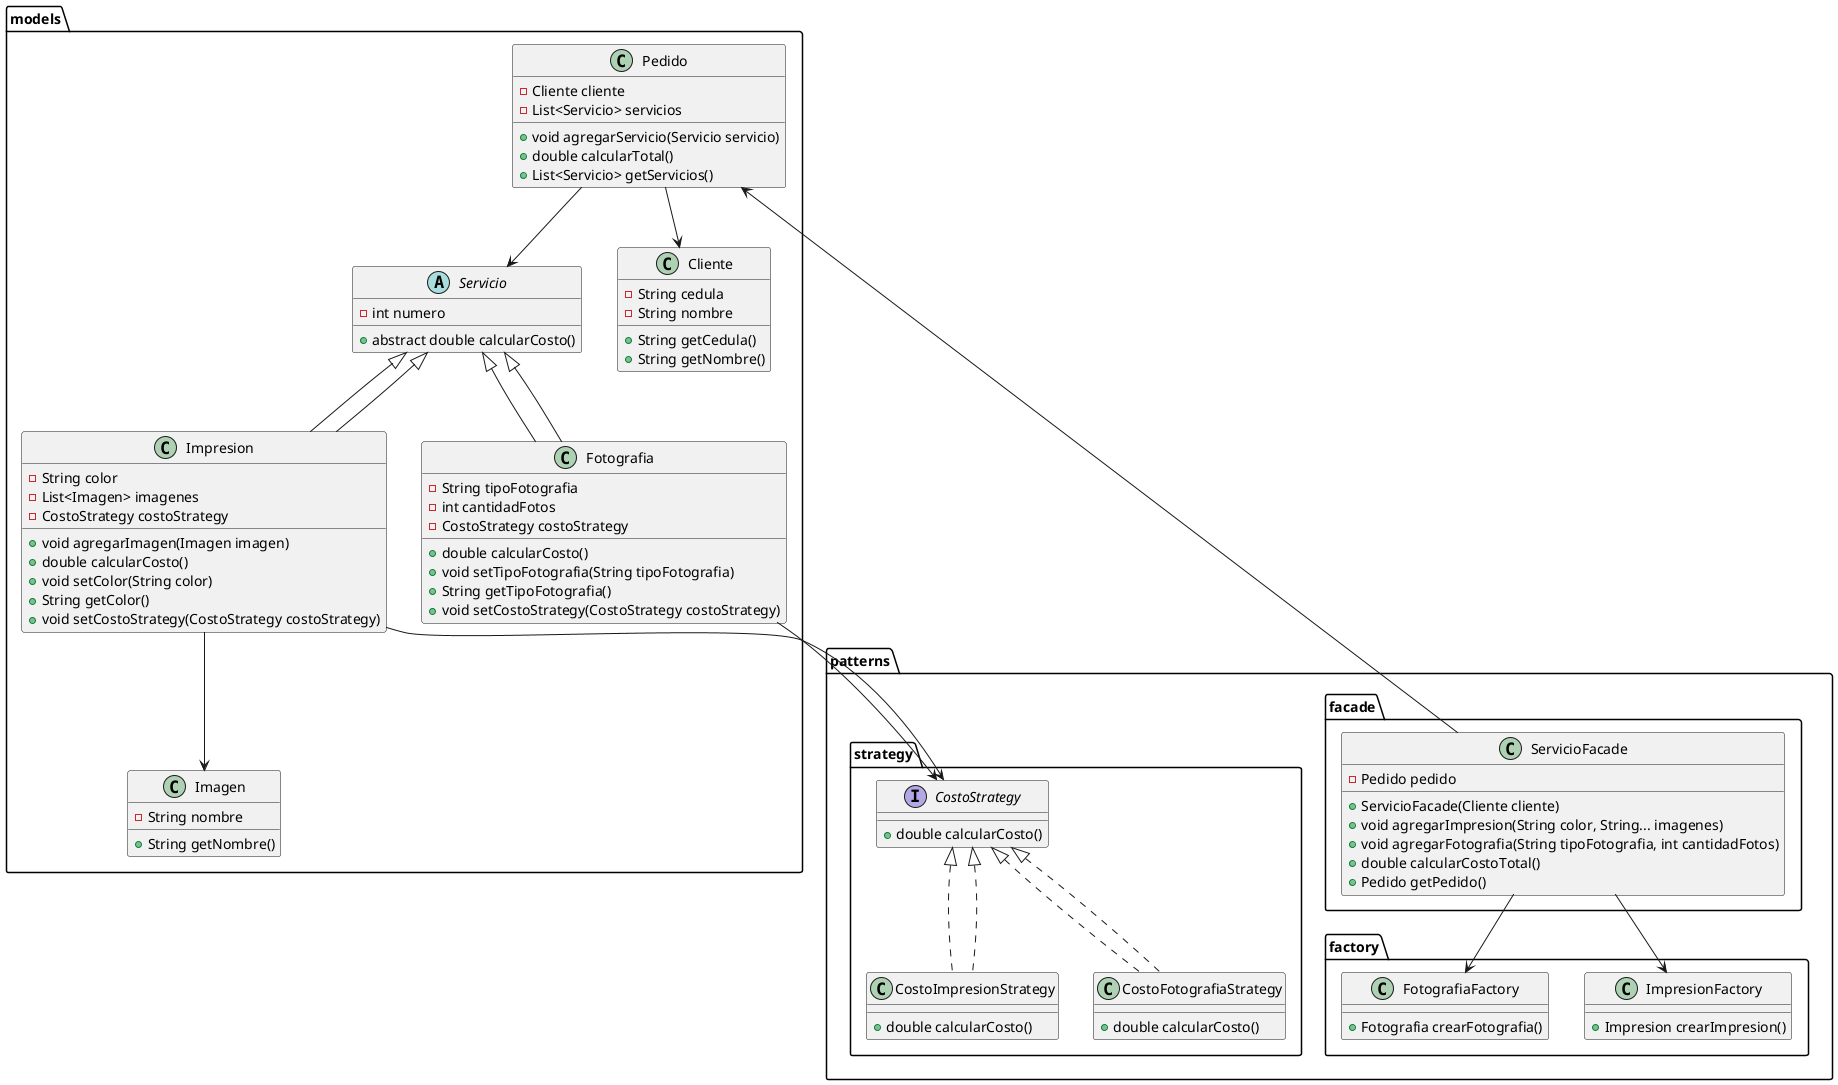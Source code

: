@startuml UML

' Paquete principal
package "models" {
    abstract class Servicio {
        - int numero
        + abstract double calcularCosto()
    }

    class Impresion extends Servicio {
        - String color
        - List<Imagen> imagenes
        - CostoStrategy costoStrategy
        + void agregarImagen(Imagen imagen)
        + double calcularCosto()
        + void setColor(String color)
        + String getColor()
        + void setCostoStrategy(CostoStrategy costoStrategy)
    }

    class Fotografia extends Servicio {
        - String tipoFotografia
        - int cantidadFotos
        - CostoStrategy costoStrategy
        + double calcularCosto()
        + void setTipoFotografia(String tipoFotografia)
        + String getTipoFotografia()
        + void setCostoStrategy(CostoStrategy costoStrategy)
    }

    class Pedido {
        - Cliente cliente
        - List<Servicio> servicios
        + void agregarServicio(Servicio servicio)
        + double calcularTotal()
        + List<Servicio> getServicios()
    }

    class Cliente {
        - String cedula
        - String nombre
        + String getCedula()
        + String getNombre()
    }

    class Imagen {
        - String nombre
        + String getNombre()
    }
}

' Paquete de patrones de diseño
package "patterns.strategy" {
    interface CostoStrategy {
        + double calcularCosto()
    }

    class CostoImpresionStrategy implements CostoStrategy {
        + double calcularCosto()
    }

    class CostoFotografiaStrategy implements CostoStrategy {
        + double calcularCosto()
    }
}

package "patterns.factory" {
    class ImpresionFactory {
        + Impresion crearImpresion()
    }

    class FotografiaFactory {
        + Fotografia crearFotografia()
    }
}

package "patterns.facade" {
    class ServicioFacade {
        - Pedido pedido
        + ServicioFacade(Cliente cliente)
        + void agregarImpresion(String color, String... imagenes)
        + void agregarFotografia(String tipoFotografia, int cantidadFotos)
        + double calcularCostoTotal()
        + Pedido getPedido()
    }
}

' Relaciones
Servicio <|-- Impresion
Servicio <|-- Fotografia
Pedido --> Cliente
Pedido --> Servicio
Impresion --> Imagen
Impresion --> CostoStrategy
Fotografia --> CostoStrategy
CostoStrategy <|.. CostoImpresionStrategy
CostoStrategy <|.. CostoFotografiaStrategy
ServicioFacade --> Pedido
ServicioFacade --> ImpresionFactory
ServicioFacade --> FotografiaFactory

@enduml